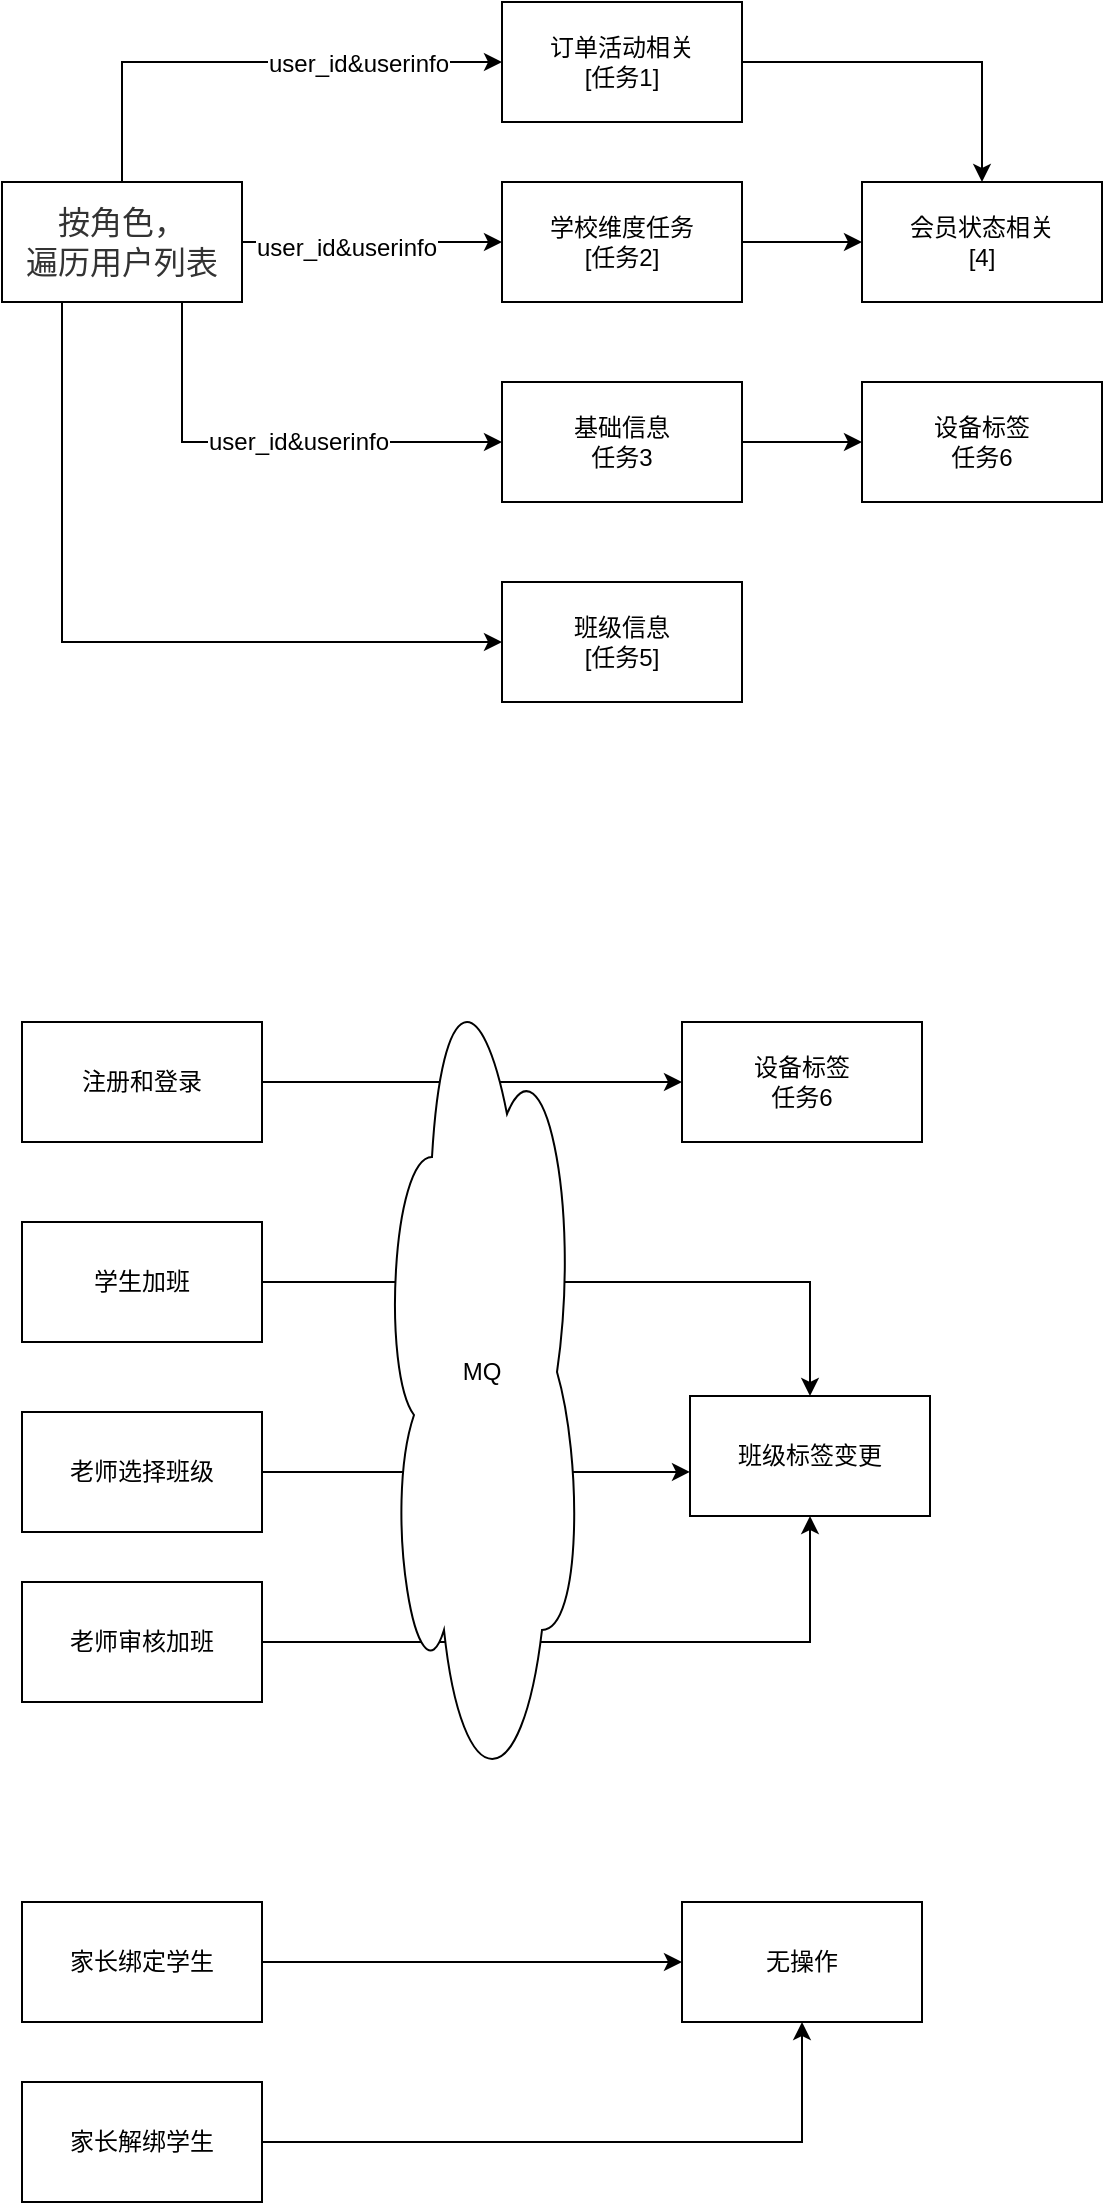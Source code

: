<mxfile version="12.9.6" type="github">
  <diagram id="JjOcFzwLPrpcrGy4seuc" name="Page-1">
    <mxGraphModel dx="1662" dy="713" grid="1" gridSize="10" guides="1" tooltips="1" connect="1" arrows="1" fold="1" page="1" pageScale="1" pageWidth="827" pageHeight="1169" math="0" shadow="0">
      <root>
        <mxCell id="0" />
        <mxCell id="1" parent="0" />
        <mxCell id="12-cRlRXb4dsILWuFh1U-1" style="edgeStyle=orthogonalEdgeStyle;rounded=0;orthogonalLoop=1;jettySize=auto;html=1;" parent="1" source="12-cRlRXb4dsILWuFh1U-4" target="12-cRlRXb4dsILWuFh1U-6" edge="1">
          <mxGeometry relative="1" as="geometry" />
        </mxCell>
        <mxCell id="12-cRlRXb4dsILWuFh1U-13" value="user_id&amp;amp;userinfo" style="text;html=1;align=center;verticalAlign=middle;resizable=0;points=[];labelBackgroundColor=#ffffff;" parent="12-cRlRXb4dsILWuFh1U-1" vertex="1" connectable="0">
          <mxGeometry x="-0.2" y="-3" relative="1" as="geometry">
            <mxPoint as="offset" />
          </mxGeometry>
        </mxCell>
        <mxCell id="12-cRlRXb4dsILWuFh1U-2" style="edgeStyle=orthogonalEdgeStyle;rounded=0;orthogonalLoop=1;jettySize=auto;html=1;exitX=0.75;exitY=1;exitDx=0;exitDy=0;entryX=0;entryY=0.5;entryDx=0;entryDy=0;" parent="1" source="12-cRlRXb4dsILWuFh1U-4" target="12-cRlRXb4dsILWuFh1U-7" edge="1">
          <mxGeometry relative="1" as="geometry" />
        </mxCell>
        <mxCell id="12-cRlRXb4dsILWuFh1U-14" value="user_id&amp;amp;userinfo" style="text;html=1;align=center;verticalAlign=middle;resizable=0;points=[];labelBackgroundColor=#ffffff;" parent="12-cRlRXb4dsILWuFh1U-2" vertex="1" connectable="0">
          <mxGeometry x="0.113" relative="1" as="geometry">
            <mxPoint as="offset" />
          </mxGeometry>
        </mxCell>
        <mxCell id="12-cRlRXb4dsILWuFh1U-3" style="edgeStyle=orthogonalEdgeStyle;rounded=0;orthogonalLoop=1;jettySize=auto;html=1;exitX=0.5;exitY=0;exitDx=0;exitDy=0;entryX=0;entryY=0.5;entryDx=0;entryDy=0;" parent="1" source="12-cRlRXb4dsILWuFh1U-4" target="12-cRlRXb4dsILWuFh1U-9" edge="1">
          <mxGeometry relative="1" as="geometry" />
        </mxCell>
        <mxCell id="12-cRlRXb4dsILWuFh1U-11" value="user_id&amp;amp;userinfo" style="text;html=1;align=center;verticalAlign=middle;resizable=0;points=[];labelBackgroundColor=#ffffff;" parent="12-cRlRXb4dsILWuFh1U-3" vertex="1" connectable="0">
          <mxGeometry x="0.418" y="-1" relative="1" as="geometry">
            <mxPoint as="offset" />
          </mxGeometry>
        </mxCell>
        <mxCell id="12-cRlRXb4dsILWuFh1U-21" style="edgeStyle=orthogonalEdgeStyle;rounded=0;orthogonalLoop=1;jettySize=auto;html=1;exitX=0.25;exitY=1;exitDx=0;exitDy=0;entryX=0;entryY=0.5;entryDx=0;entryDy=0;" parent="1" source="12-cRlRXb4dsILWuFh1U-4" target="12-cRlRXb4dsILWuFh1U-20" edge="1">
          <mxGeometry relative="1" as="geometry" />
        </mxCell>
        <mxCell id="12-cRlRXb4dsILWuFh1U-4" value="&lt;span style=&quot;color: rgb(51 , 51 , 51) ; font-family: &amp;#34;open sans&amp;#34; , &amp;#34;clear sans&amp;#34; , &amp;#34;helvetica neue&amp;#34; , &amp;#34;helvetica&amp;#34; , &amp;#34;arial&amp;#34; , sans-serif ; font-size: 16px ; text-align: left ; white-space: pre-wrap ; background-color: rgb(255 , 255 , 255)&quot;&gt;按角色，&lt;br/&gt;遍历用户列表&lt;/span&gt;" style="rounded=0;whiteSpace=wrap;html=1;" parent="1" vertex="1">
          <mxGeometry x="70" y="120" width="120" height="60" as="geometry" />
        </mxCell>
        <mxCell id="12-cRlRXb4dsILWuFh1U-5" style="edgeStyle=orthogonalEdgeStyle;rounded=0;orthogonalLoop=1;jettySize=auto;html=1;exitX=1;exitY=0.5;exitDx=0;exitDy=0;" parent="1" source="12-cRlRXb4dsILWuFh1U-6" target="12-cRlRXb4dsILWuFh1U-10" edge="1">
          <mxGeometry relative="1" as="geometry" />
        </mxCell>
        <mxCell id="12-cRlRXb4dsILWuFh1U-6" value="学校维度任务&lt;br&gt;[任务2]" style="rounded=0;whiteSpace=wrap;html=1;" parent="1" vertex="1">
          <mxGeometry x="320" y="120" width="120" height="60" as="geometry" />
        </mxCell>
        <mxCell id="12-cRlRXb4dsILWuFh1U-24" style="edgeStyle=orthogonalEdgeStyle;rounded=0;orthogonalLoop=1;jettySize=auto;html=1;exitX=1;exitY=0.5;exitDx=0;exitDy=0;entryX=0;entryY=0.5;entryDx=0;entryDy=0;" parent="1" source="12-cRlRXb4dsILWuFh1U-7" target="12-cRlRXb4dsILWuFh1U-23" edge="1">
          <mxGeometry relative="1" as="geometry" />
        </mxCell>
        <mxCell id="12-cRlRXb4dsILWuFh1U-7" value="基础信息&lt;br&gt;任务3" style="rounded=0;whiteSpace=wrap;html=1;" parent="1" vertex="1">
          <mxGeometry x="320" y="220" width="120" height="60" as="geometry" />
        </mxCell>
        <mxCell id="12-cRlRXb4dsILWuFh1U-8" style="edgeStyle=orthogonalEdgeStyle;rounded=0;orthogonalLoop=1;jettySize=auto;html=1;exitX=1;exitY=0.5;exitDx=0;exitDy=0;entryX=0.5;entryY=0;entryDx=0;entryDy=0;" parent="1" source="12-cRlRXb4dsILWuFh1U-9" target="12-cRlRXb4dsILWuFh1U-10" edge="1">
          <mxGeometry relative="1" as="geometry" />
        </mxCell>
        <mxCell id="12-cRlRXb4dsILWuFh1U-9" value="订单活动相关&lt;br&gt;[任务1]" style="rounded=0;whiteSpace=wrap;html=1;" parent="1" vertex="1">
          <mxGeometry x="320" y="30" width="120" height="60" as="geometry" />
        </mxCell>
        <mxCell id="12-cRlRXb4dsILWuFh1U-10" value="会员状态相关&lt;br&gt;[4]" style="rounded=0;whiteSpace=wrap;html=1;" parent="1" vertex="1">
          <mxGeometry x="500" y="120" width="120" height="60" as="geometry" />
        </mxCell>
        <mxCell id="12-cRlRXb4dsILWuFh1U-25" style="edgeStyle=orthogonalEdgeStyle;rounded=0;orthogonalLoop=1;jettySize=auto;html=1;exitX=1;exitY=0.5;exitDx=0;exitDy=0;" parent="1" source="12-cRlRXb4dsILWuFh1U-15" target="12-cRlRXb4dsILWuFh1U-22" edge="1">
          <mxGeometry relative="1" as="geometry" />
        </mxCell>
        <mxCell id="12-cRlRXb4dsILWuFh1U-15" value="注册和登录" style="rounded=0;whiteSpace=wrap;html=1;" parent="1" vertex="1">
          <mxGeometry x="80" y="540" width="120" height="60" as="geometry" />
        </mxCell>
        <mxCell id="12-cRlRXb4dsILWuFh1U-26" style="edgeStyle=orthogonalEdgeStyle;rounded=0;orthogonalLoop=1;jettySize=auto;html=1;exitX=1;exitY=0.5;exitDx=0;exitDy=0;entryX=0.5;entryY=0;entryDx=0;entryDy=0;" parent="1" source="12-cRlRXb4dsILWuFh1U-16" target="12-cRlRXb4dsILWuFh1U-19" edge="1">
          <mxGeometry relative="1" as="geometry" />
        </mxCell>
        <mxCell id="12-cRlRXb4dsILWuFh1U-16" value="学生加班" style="rounded=0;whiteSpace=wrap;html=1;" parent="1" vertex="1">
          <mxGeometry x="80" y="640" width="120" height="60" as="geometry" />
        </mxCell>
        <mxCell id="12-cRlRXb4dsILWuFh1U-27" style="edgeStyle=orthogonalEdgeStyle;rounded=0;orthogonalLoop=1;jettySize=auto;html=1;exitX=1;exitY=0.5;exitDx=0;exitDy=0;entryX=0;entryY=0.633;entryDx=0;entryDy=0;entryPerimeter=0;" parent="1" source="12-cRlRXb4dsILWuFh1U-17" target="12-cRlRXb4dsILWuFh1U-19" edge="1">
          <mxGeometry relative="1" as="geometry" />
        </mxCell>
        <mxCell id="12-cRlRXb4dsILWuFh1U-17" value="老师选择班级" style="rounded=0;whiteSpace=wrap;html=1;" parent="1" vertex="1">
          <mxGeometry x="80" y="735" width="120" height="60" as="geometry" />
        </mxCell>
        <mxCell id="12-cRlRXb4dsILWuFh1U-28" style="edgeStyle=orthogonalEdgeStyle;rounded=0;orthogonalLoop=1;jettySize=auto;html=1;exitX=1;exitY=0.5;exitDx=0;exitDy=0;" parent="1" source="12-cRlRXb4dsILWuFh1U-18" target="12-cRlRXb4dsILWuFh1U-19" edge="1">
          <mxGeometry relative="1" as="geometry" />
        </mxCell>
        <mxCell id="12-cRlRXb4dsILWuFh1U-18" value="老师审核加班" style="rounded=0;whiteSpace=wrap;html=1;" parent="1" vertex="1">
          <mxGeometry x="80" y="820" width="120" height="60" as="geometry" />
        </mxCell>
        <mxCell id="12-cRlRXb4dsILWuFh1U-19" value="班级标签变更" style="rounded=0;whiteSpace=wrap;html=1;" parent="1" vertex="1">
          <mxGeometry x="414" y="727" width="120" height="60" as="geometry" />
        </mxCell>
        <mxCell id="12-cRlRXb4dsILWuFh1U-20" value="班级信息&lt;br&gt;[任务5]" style="rounded=0;whiteSpace=wrap;html=1;" parent="1" vertex="1">
          <mxGeometry x="320" y="320" width="120" height="60" as="geometry" />
        </mxCell>
        <mxCell id="12-cRlRXb4dsILWuFh1U-22" value="设备标签&lt;br&gt;任务6" style="rounded=0;whiteSpace=wrap;html=1;" parent="1" vertex="1">
          <mxGeometry x="410" y="540" width="120" height="60" as="geometry" />
        </mxCell>
        <mxCell id="12-cRlRXb4dsILWuFh1U-23" value="设备标签&lt;br&gt;任务6" style="rounded=0;whiteSpace=wrap;html=1;" parent="1" vertex="1">
          <mxGeometry x="500" y="220" width="120" height="60" as="geometry" />
        </mxCell>
        <mxCell id="12-cRlRXb4dsILWuFh1U-29" value="MQ" style="ellipse;shape=cloud;whiteSpace=wrap;html=1;" parent="1" vertex="1">
          <mxGeometry x="260" y="500" width="100" height="430" as="geometry" />
        </mxCell>
        <mxCell id="0Bxs6vLUbm9PBnixLqU_-1" style="edgeStyle=orthogonalEdgeStyle;rounded=0;orthogonalLoop=1;jettySize=auto;html=1;exitX=1;exitY=0.5;exitDx=0;exitDy=0;" edge="1" parent="1" source="0Bxs6vLUbm9PBnixLqU_-2" target="0Bxs6vLUbm9PBnixLqU_-3">
          <mxGeometry relative="1" as="geometry" />
        </mxCell>
        <mxCell id="0Bxs6vLUbm9PBnixLqU_-2" value="家长绑定学生" style="rounded=0;whiteSpace=wrap;html=1;" vertex="1" parent="1">
          <mxGeometry x="80" y="980" width="120" height="60" as="geometry" />
        </mxCell>
        <mxCell id="0Bxs6vLUbm9PBnixLqU_-3" value="无操作" style="rounded=0;whiteSpace=wrap;html=1;" vertex="1" parent="1">
          <mxGeometry x="410" y="980" width="120" height="60" as="geometry" />
        </mxCell>
        <mxCell id="0Bxs6vLUbm9PBnixLqU_-7" style="edgeStyle=orthogonalEdgeStyle;rounded=0;orthogonalLoop=1;jettySize=auto;html=1;exitX=1;exitY=0.5;exitDx=0;exitDy=0;entryX=0.5;entryY=1;entryDx=0;entryDy=0;" edge="1" parent="1" source="0Bxs6vLUbm9PBnixLqU_-6" target="0Bxs6vLUbm9PBnixLqU_-3">
          <mxGeometry relative="1" as="geometry" />
        </mxCell>
        <mxCell id="0Bxs6vLUbm9PBnixLqU_-6" value="家长解绑学生" style="rounded=0;whiteSpace=wrap;html=1;" vertex="1" parent="1">
          <mxGeometry x="80" y="1070" width="120" height="60" as="geometry" />
        </mxCell>
      </root>
    </mxGraphModel>
  </diagram>
</mxfile>
